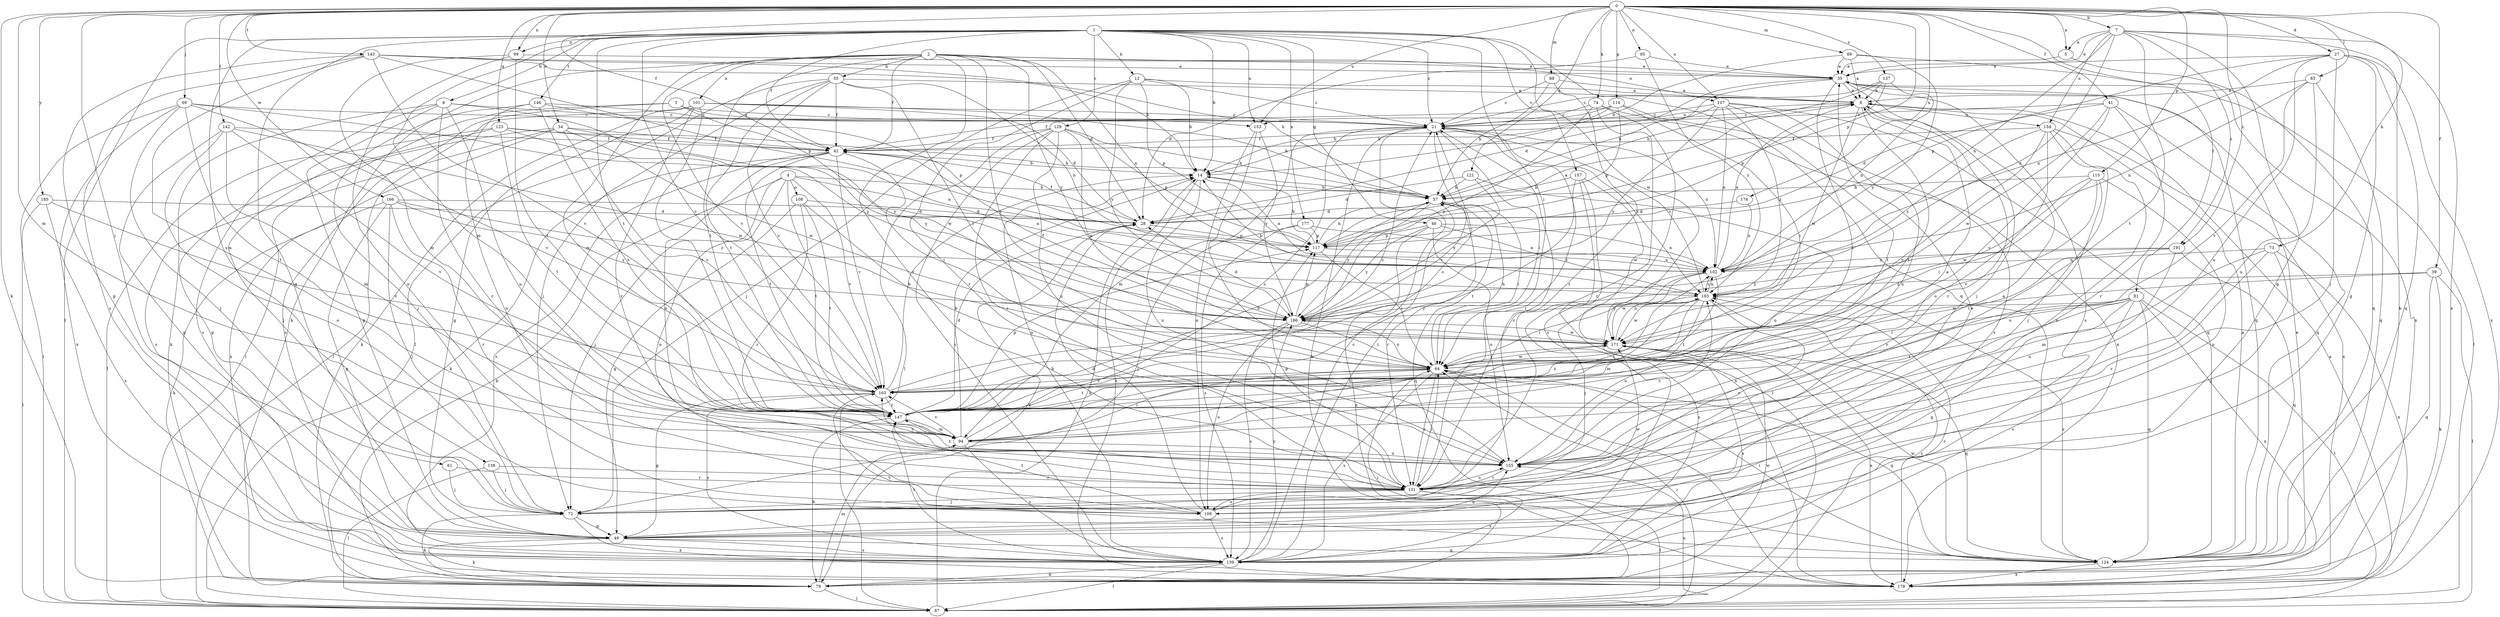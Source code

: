 strict digraph  {
0;
1;
2;
3;
4;
5;
6;
7;
8;
12;
14;
21;
27;
28;
34;
35;
39;
41;
42;
46;
49;
55;
57;
61;
64;
69;
72;
73;
74;
79;
81;
85;
87;
88;
89;
94;
95;
99;
101;
102;
107;
108;
109;
114;
115;
117;
121;
123;
124;
129;
131;
137;
138;
139;
142;
143;
146;
147;
153;
154;
155;
157;
163;
166;
171;
176;
177;
178;
185;
186;
191;
193;
0 -> 5  [label=a];
0 -> 7  [label=b];
0 -> 27  [label=d];
0 -> 34  [label=e];
0 -> 39  [label=f];
0 -> 41  [label=f];
0 -> 42  [label=f];
0 -> 61  [label=i];
0 -> 69  [label=j];
0 -> 73  [label=k];
0 -> 74  [label=k];
0 -> 79  [label=k];
0 -> 81  [label=l];
0 -> 85  [label=l];
0 -> 88  [label=m];
0 -> 89  [label=m];
0 -> 94  [label=m];
0 -> 95  [label=n];
0 -> 99  [label=n];
0 -> 107  [label=o];
0 -> 114  [label=p];
0 -> 115  [label=p];
0 -> 117  [label=p];
0 -> 121  [label=q];
0 -> 123  [label=q];
0 -> 137  [label=s];
0 -> 142  [label=t];
0 -> 143  [label=t];
0 -> 153  [label=u];
0 -> 166  [label=w];
0 -> 176  [label=x];
0 -> 185  [label=y];
0 -> 191  [label=z];
1 -> 8  [label=b];
1 -> 12  [label=b];
1 -> 14  [label=b];
1 -> 21  [label=c];
1 -> 42  [label=f];
1 -> 46  [label=g];
1 -> 49  [label=g];
1 -> 64  [label=i];
1 -> 87  [label=l];
1 -> 94  [label=m];
1 -> 99  [label=n];
1 -> 124  [label=q];
1 -> 129  [label=r];
1 -> 138  [label=s];
1 -> 146  [label=t];
1 -> 147  [label=t];
1 -> 153  [label=u];
1 -> 157  [label=v];
1 -> 163  [label=v];
1 -> 171  [label=w];
1 -> 177  [label=x];
2 -> 28  [label=d];
2 -> 35  [label=e];
2 -> 42  [label=f];
2 -> 55  [label=h];
2 -> 64  [label=i];
2 -> 79  [label=k];
2 -> 94  [label=m];
2 -> 101  [label=n];
2 -> 102  [label=n];
2 -> 107  [label=o];
2 -> 131  [label=r];
2 -> 147  [label=t];
2 -> 163  [label=v];
2 -> 186  [label=y];
3 -> 21  [label=c];
3 -> 87  [label=l];
3 -> 139  [label=s];
3 -> 153  [label=u];
3 -> 171  [label=w];
4 -> 57  [label=h];
4 -> 72  [label=j];
4 -> 79  [label=k];
4 -> 102  [label=n];
4 -> 108  [label=o];
4 -> 109  [label=o];
4 -> 147  [label=t];
4 -> 163  [label=v];
5 -> 35  [label=e];
5 -> 124  [label=q];
6 -> 21  [label=c];
6 -> 131  [label=r];
6 -> 147  [label=t];
6 -> 153  [label=u];
6 -> 154  [label=u];
6 -> 171  [label=w];
7 -> 5  [label=a];
7 -> 35  [label=e];
7 -> 49  [label=g];
7 -> 79  [label=k];
7 -> 102  [label=n];
7 -> 147  [label=t];
7 -> 154  [label=u];
7 -> 178  [label=x];
7 -> 191  [label=z];
7 -> 193  [label=z];
8 -> 21  [label=c];
8 -> 49  [label=g];
8 -> 79  [label=k];
8 -> 131  [label=r];
8 -> 139  [label=s];
8 -> 155  [label=u];
8 -> 186  [label=y];
12 -> 6  [label=a];
12 -> 14  [label=b];
12 -> 21  [label=c];
12 -> 72  [label=j];
12 -> 117  [label=p];
12 -> 131  [label=r];
12 -> 186  [label=y];
14 -> 57  [label=h];
14 -> 102  [label=n];
14 -> 155  [label=u];
14 -> 178  [label=x];
21 -> 42  [label=f];
21 -> 64  [label=i];
21 -> 79  [label=k];
21 -> 94  [label=m];
21 -> 102  [label=n];
21 -> 131  [label=r];
21 -> 163  [label=v];
21 -> 193  [label=z];
27 -> 35  [label=e];
27 -> 49  [label=g];
27 -> 72  [label=j];
27 -> 102  [label=n];
27 -> 117  [label=p];
27 -> 124  [label=q];
27 -> 155  [label=u];
27 -> 178  [label=x];
28 -> 42  [label=f];
28 -> 79  [label=k];
28 -> 117  [label=p];
34 -> 42  [label=f];
34 -> 49  [label=g];
34 -> 102  [label=n];
34 -> 139  [label=s];
34 -> 163  [label=v];
34 -> 171  [label=w];
34 -> 178  [label=x];
35 -> 6  [label=a];
35 -> 28  [label=d];
35 -> 57  [label=h];
35 -> 72  [label=j];
35 -> 87  [label=l];
35 -> 124  [label=q];
35 -> 139  [label=s];
35 -> 147  [label=t];
39 -> 79  [label=k];
39 -> 87  [label=l];
39 -> 124  [label=q];
39 -> 171  [label=w];
39 -> 193  [label=z];
41 -> 21  [label=c];
41 -> 28  [label=d];
41 -> 124  [label=q];
41 -> 131  [label=r];
41 -> 163  [label=v];
41 -> 171  [label=w];
42 -> 14  [label=b];
42 -> 64  [label=i];
42 -> 79  [label=k];
42 -> 139  [label=s];
42 -> 147  [label=t];
42 -> 155  [label=u];
42 -> 163  [label=v];
46 -> 102  [label=n];
46 -> 117  [label=p];
46 -> 155  [label=u];
46 -> 178  [label=x];
46 -> 186  [label=y];
46 -> 193  [label=z];
49 -> 35  [label=e];
49 -> 79  [label=k];
49 -> 124  [label=q];
49 -> 139  [label=s];
49 -> 155  [label=u];
55 -> 6  [label=a];
55 -> 42  [label=f];
55 -> 64  [label=i];
55 -> 72  [label=j];
55 -> 87  [label=l];
55 -> 102  [label=n];
55 -> 147  [label=t];
55 -> 163  [label=v];
57 -> 28  [label=d];
57 -> 64  [label=i];
57 -> 124  [label=q];
57 -> 131  [label=r];
57 -> 186  [label=y];
61 -> 72  [label=j];
61 -> 131  [label=r];
64 -> 57  [label=h];
64 -> 124  [label=q];
64 -> 131  [label=r];
64 -> 139  [label=s];
64 -> 147  [label=t];
64 -> 163  [label=v];
64 -> 171  [label=w];
64 -> 186  [label=y];
69 -> 21  [label=c];
69 -> 72  [label=j];
69 -> 87  [label=l];
69 -> 147  [label=t];
69 -> 163  [label=v];
69 -> 178  [label=x];
69 -> 186  [label=y];
72 -> 49  [label=g];
72 -> 79  [label=k];
72 -> 178  [label=x];
73 -> 72  [label=j];
73 -> 94  [label=m];
73 -> 102  [label=n];
73 -> 131  [label=r];
73 -> 178  [label=x];
74 -> 21  [label=c];
74 -> 131  [label=r];
74 -> 139  [label=s];
74 -> 178  [label=x];
74 -> 186  [label=y];
79 -> 35  [label=e];
79 -> 64  [label=i];
79 -> 87  [label=l];
79 -> 94  [label=m];
79 -> 171  [label=w];
81 -> 49  [label=g];
81 -> 64  [label=i];
81 -> 87  [label=l];
81 -> 124  [label=q];
81 -> 139  [label=s];
81 -> 147  [label=t];
81 -> 163  [label=v];
81 -> 178  [label=x];
81 -> 186  [label=y];
85 -> 6  [label=a];
85 -> 102  [label=n];
85 -> 124  [label=q];
85 -> 155  [label=u];
85 -> 163  [label=v];
87 -> 6  [label=a];
87 -> 14  [label=b];
87 -> 64  [label=i];
87 -> 155  [label=u];
87 -> 193  [label=z];
88 -> 6  [label=a];
88 -> 21  [label=c];
88 -> 57  [label=h];
88 -> 131  [label=r];
89 -> 6  [label=a];
89 -> 14  [label=b];
89 -> 35  [label=e];
89 -> 178  [label=x];
89 -> 186  [label=y];
94 -> 6  [label=a];
94 -> 14  [label=b];
94 -> 21  [label=c];
94 -> 64  [label=i];
94 -> 139  [label=s];
94 -> 155  [label=u];
94 -> 163  [label=v];
94 -> 193  [label=z];
95 -> 28  [label=d];
95 -> 35  [label=e];
95 -> 193  [label=z];
99 -> 35  [label=e];
99 -> 94  [label=m];
99 -> 109  [label=o];
99 -> 147  [label=t];
101 -> 21  [label=c];
101 -> 28  [label=d];
101 -> 49  [label=g];
101 -> 57  [label=h];
101 -> 79  [label=k];
101 -> 87  [label=l];
101 -> 131  [label=r];
101 -> 147  [label=t];
102 -> 6  [label=a];
102 -> 72  [label=j];
102 -> 139  [label=s];
102 -> 147  [label=t];
102 -> 171  [label=w];
102 -> 193  [label=z];
107 -> 14  [label=b];
107 -> 21  [label=c];
107 -> 102  [label=n];
107 -> 124  [label=q];
107 -> 139  [label=s];
107 -> 155  [label=u];
107 -> 186  [label=y];
107 -> 193  [label=z];
108 -> 28  [label=d];
108 -> 49  [label=g];
108 -> 131  [label=r];
108 -> 147  [label=t];
108 -> 155  [label=u];
109 -> 21  [label=c];
109 -> 28  [label=d];
109 -> 139  [label=s];
109 -> 147  [label=t];
109 -> 171  [label=w];
114 -> 14  [label=b];
114 -> 21  [label=c];
114 -> 42  [label=f];
114 -> 64  [label=i];
114 -> 117  [label=p];
114 -> 147  [label=t];
115 -> 57  [label=h];
115 -> 64  [label=i];
115 -> 109  [label=o];
115 -> 155  [label=u];
115 -> 163  [label=v];
115 -> 171  [label=w];
117 -> 6  [label=a];
117 -> 14  [label=b];
117 -> 57  [label=h];
117 -> 64  [label=i];
117 -> 102  [label=n];
121 -> 28  [label=d];
121 -> 57  [label=h];
121 -> 155  [label=u];
121 -> 186  [label=y];
123 -> 42  [label=f];
123 -> 57  [label=h];
123 -> 72  [label=j];
123 -> 87  [label=l];
123 -> 147  [label=t];
123 -> 186  [label=y];
124 -> 6  [label=a];
124 -> 64  [label=i];
124 -> 163  [label=v];
124 -> 171  [label=w];
124 -> 178  [label=x];
124 -> 193  [label=z];
129 -> 42  [label=f];
129 -> 57  [label=h];
129 -> 87  [label=l];
129 -> 117  [label=p];
129 -> 131  [label=r];
129 -> 139  [label=s];
129 -> 155  [label=u];
129 -> 171  [label=w];
131 -> 6  [label=a];
131 -> 64  [label=i];
131 -> 72  [label=j];
131 -> 87  [label=l];
131 -> 109  [label=o];
131 -> 117  [label=p];
131 -> 139  [label=s];
131 -> 155  [label=u];
137 -> 6  [label=a];
137 -> 21  [label=c];
137 -> 57  [label=h];
137 -> 102  [label=n];
137 -> 117  [label=p];
138 -> 72  [label=j];
138 -> 87  [label=l];
138 -> 131  [label=r];
139 -> 14  [label=b];
139 -> 21  [label=c];
139 -> 57  [label=h];
139 -> 79  [label=k];
139 -> 87  [label=l];
139 -> 147  [label=t];
139 -> 186  [label=y];
142 -> 42  [label=f];
142 -> 49  [label=g];
142 -> 94  [label=m];
142 -> 109  [label=o];
142 -> 147  [label=t];
142 -> 171  [label=w];
143 -> 14  [label=b];
143 -> 35  [label=e];
143 -> 49  [label=g];
143 -> 57  [label=h];
143 -> 94  [label=m];
143 -> 117  [label=p];
143 -> 139  [label=s];
143 -> 163  [label=v];
146 -> 21  [label=c];
146 -> 72  [label=j];
146 -> 109  [label=o];
146 -> 117  [label=p];
146 -> 147  [label=t];
147 -> 21  [label=c];
147 -> 28  [label=d];
147 -> 57  [label=h];
147 -> 79  [label=k];
147 -> 94  [label=m];
147 -> 117  [label=p];
153 -> 64  [label=i];
153 -> 109  [label=o];
153 -> 186  [label=y];
154 -> 42  [label=f];
154 -> 72  [label=j];
154 -> 109  [label=o];
154 -> 155  [label=u];
154 -> 163  [label=v];
154 -> 178  [label=x];
154 -> 193  [label=z];
155 -> 131  [label=r];
155 -> 147  [label=t];
155 -> 163  [label=v];
155 -> 193  [label=z];
157 -> 57  [label=h];
157 -> 87  [label=l];
157 -> 147  [label=t];
157 -> 171  [label=w];
157 -> 178  [label=x];
163 -> 14  [label=b];
163 -> 21  [label=c];
163 -> 49  [label=g];
163 -> 139  [label=s];
163 -> 147  [label=t];
166 -> 28  [label=d];
166 -> 49  [label=g];
166 -> 72  [label=j];
166 -> 79  [label=k];
166 -> 131  [label=r];
166 -> 186  [label=y];
166 -> 193  [label=z];
171 -> 64  [label=i];
171 -> 102  [label=n];
171 -> 124  [label=q];
171 -> 139  [label=s];
171 -> 178  [label=x];
176 -> 28  [label=d];
176 -> 102  [label=n];
177 -> 72  [label=j];
177 -> 102  [label=n];
177 -> 117  [label=p];
177 -> 139  [label=s];
178 -> 64  [label=i];
178 -> 193  [label=z];
185 -> 28  [label=d];
185 -> 87  [label=l];
185 -> 139  [label=s];
185 -> 163  [label=v];
186 -> 28  [label=d];
186 -> 42  [label=f];
186 -> 64  [label=i];
186 -> 109  [label=o];
186 -> 117  [label=p];
186 -> 139  [label=s];
186 -> 171  [label=w];
191 -> 64  [label=i];
191 -> 102  [label=n];
191 -> 124  [label=q];
191 -> 155  [label=u];
191 -> 186  [label=y];
193 -> 14  [label=b];
193 -> 21  [label=c];
193 -> 64  [label=i];
193 -> 94  [label=m];
193 -> 102  [label=n];
193 -> 131  [label=r];
193 -> 147  [label=t];
193 -> 155  [label=u];
193 -> 171  [label=w];
193 -> 186  [label=y];
}
